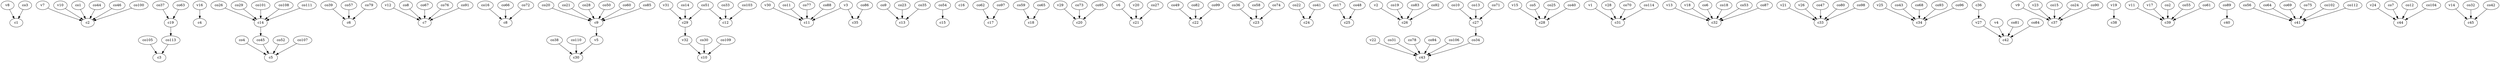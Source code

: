 strict digraph  {
c1;
c2;
c3;
c4;
c5;
c6;
c7;
c8;
c9;
c10;
c11;
c12;
c13;
c14;
c15;
c16;
c17;
c18;
c19;
c20;
c21;
c22;
c23;
c24;
c25;
c26;
c27;
c28;
c29;
c30;
c31;
c32;
c33;
c34;
c35;
c36;
c37;
c38;
c39;
c40;
c41;
c42;
c43;
c44;
c45;
v1;
v2;
v3;
v4;
v5;
v6;
v7;
v8;
v9;
v10;
v11;
v12;
v13;
v14;
v15;
v16;
v17;
v18;
v19;
v20;
v21;
v22;
v23;
v24;
v25;
v26;
v27;
v28;
v29;
v30;
v31;
v32;
co1;
co2;
co3;
co4;
co5;
co6;
co7;
co8;
co9;
co10;
co11;
co12;
co13;
co14;
co15;
co16;
co17;
co18;
co19;
co20;
co21;
co22;
co23;
co24;
co25;
co26;
co27;
co28;
co29;
co30;
co31;
co32;
co33;
co34;
co35;
co36;
co37;
co38;
co39;
co40;
co41;
co42;
co43;
co44;
co45;
co46;
co47;
co48;
co49;
co50;
co51;
co52;
co53;
co54;
co55;
co56;
co57;
co58;
co59;
co60;
co61;
co62;
co63;
co64;
co65;
co66;
co67;
co68;
co69;
co70;
co71;
co72;
co73;
co74;
co75;
co76;
co77;
co78;
co79;
co80;
co81;
co82;
co83;
co84;
co85;
co86;
co87;
co88;
co89;
co90;
co91;
co92;
co93;
co94;
co95;
co96;
co97;
co98;
co99;
co100;
co101;
co102;
co103;
co104;
co105;
co106;
co107;
co108;
co109;
co110;
co111;
co112;
co113;
co114;
c9 -> v5  [weight=1];
c14 -> co45  [weight=1];
c19 -> co113  [weight=1];
c27 -> co34  [weight=1];
c29 -> v32  [weight=1];
c36 -> v27  [weight=1];
v1 -> c31  [weight=1];
v2 -> c26  [weight=1];
v3 -> c11  [weight=1];
v3 -> c35  [weight=1];
v4 -> c42  [weight=1];
v5 -> c30  [weight=1];
v6 -> c21  [weight=1];
v7 -> c2  [weight=1];
v8 -> c1  [weight=1];
v9 -> c37  [weight=1];
v10 -> c2  [weight=1];
v11 -> c39  [weight=1];
v12 -> c7  [weight=1];
v13 -> c32  [weight=1];
v14 -> c45  [weight=1];
v15 -> c28  [weight=1];
v16 -> c4  [weight=1];
v17 -> c39  [weight=1];
v18 -> c32  [weight=1];
v19 -> c38  [weight=1];
v20 -> c21  [weight=1];
v21 -> c33  [weight=1];
v22 -> c43  [weight=1];
v23 -> c37  [weight=1];
v24 -> c44  [weight=1];
v25 -> c34  [weight=1];
v26 -> c33  [weight=1];
v27 -> c42  [weight=1];
v28 -> c31  [weight=1];
v29 -> c20  [weight=1];
v30 -> c11  [weight=1];
v31 -> c29  [weight=1];
v32 -> c10  [weight=1];
co1 -> c2  [weight=1];
co2 -> c39  [weight=1];
co3 -> c1  [weight=1];
co4 -> c5  [weight=1];
co5 -> c28  [weight=1];
co6 -> c32  [weight=1];
co7 -> c44  [weight=1];
co8 -> c7  [weight=1];
co9 -> c13  [weight=1];
co10 -> c27  [weight=1];
co11 -> c11  [weight=1];
co12 -> c44  [weight=1];
co13 -> c27  [weight=1];
co14 -> c29  [weight=1];
co15 -> c37  [weight=1];
co16 -> c8  [weight=1];
co17 -> c25  [weight=1];
co18 -> c32  [weight=1];
co19 -> c26  [weight=1];
co20 -> c9  [weight=1];
co21 -> c9  [weight=1];
co22 -> c24  [weight=1];
co23 -> c13  [weight=1];
co24 -> c37  [weight=1];
co25 -> c28  [weight=1];
co26 -> c14  [weight=1];
co27 -> c21  [weight=1];
co28 -> c9  [weight=1];
co29 -> c14  [weight=1];
co30 -> c10  [weight=1];
co31 -> c43  [weight=1];
co32 -> c45  [weight=1];
co33 -> c12  [weight=1];
co34 -> c43  [weight=1];
co35 -> c13  [weight=1];
co36 -> c23  [weight=1];
co37 -> c19  [weight=1];
co38 -> c30  [weight=1];
co39 -> c6  [weight=1];
co40 -> c28  [weight=1];
co41 -> c24  [weight=1];
co42 -> c45  [weight=1];
co43 -> c34  [weight=1];
co44 -> c2  [weight=1];
co45 -> c5  [weight=1];
co46 -> c2  [weight=1];
co47 -> c33  [weight=1];
co48 -> c25  [weight=1];
co49 -> c22  [weight=1];
co50 -> c9  [weight=1];
co51 -> c12  [weight=1];
co51 -> c29  [weight=1];
co52 -> c5  [weight=1];
co53 -> c32  [weight=1];
co54 -> c15  [weight=1];
co55 -> c39  [weight=1];
co56 -> c41  [weight=1];
co57 -> c6  [weight=1];
co58 -> c23  [weight=1];
co59 -> c18  [weight=1];
co60 -> c9  [weight=1];
co61 -> c39  [weight=1];
co62 -> c17  [weight=1];
co63 -> c19  [weight=1];
co64 -> c41  [weight=1];
co65 -> c18  [weight=1];
co66 -> c8  [weight=1];
co67 -> c7  [weight=1];
co68 -> c34  [weight=1];
co69 -> c41  [weight=1];
co70 -> c31  [weight=1];
co71 -> c27  [weight=1];
co72 -> c8  [weight=1];
co73 -> c20  [weight=1];
co74 -> c23  [weight=1];
co75 -> c41  [weight=1];
co76 -> c7  [weight=1];
co77 -> c11  [weight=1];
co78 -> c43  [weight=1];
co79 -> c6  [weight=1];
co80 -> c33  [weight=1];
co81 -> c42  [weight=1];
co82 -> c22  [weight=1];
co83 -> c26  [weight=1];
co84 -> c42  [weight=1];
co85 -> c9  [weight=1];
co86 -> c35  [weight=1];
co87 -> c32  [weight=1];
co88 -> c11  [weight=1];
co89 -> c40  [weight=1];
co90 -> c37  [weight=1];
co91 -> c7  [weight=1];
co92 -> c26  [weight=1];
co93 -> c34  [weight=1];
co94 -> c43  [weight=1];
co95 -> c20  [weight=1];
co96 -> c34  [weight=1];
co97 -> c17  [weight=1];
co98 -> c33  [weight=1];
co99 -> c22  [weight=1];
co100 -> c2  [weight=1];
co101 -> c14  [weight=1];
co102 -> c41  [weight=1];
co103 -> c12  [weight=1];
co104 -> c44  [weight=1];
co105 -> c3  [weight=1];
co106 -> c43  [weight=1];
co107 -> c5  [weight=1];
co108 -> c14  [weight=1];
co109 -> c10  [weight=1];
co110 -> c30  [weight=1];
co111 -> c14  [weight=1];
co112 -> c41  [weight=1];
co113 -> c3  [weight=1];
co114 -> c31  [weight=1];
}
